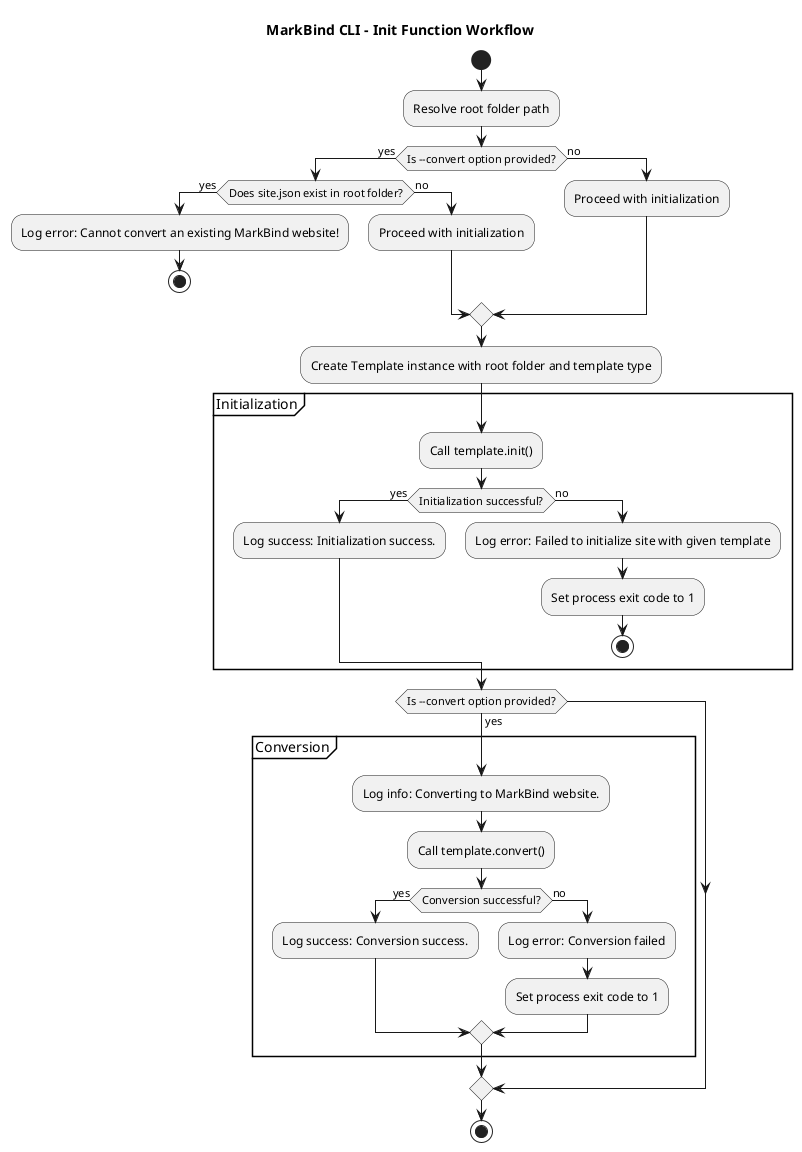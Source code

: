 @startuml
title MarkBind CLI - Init Function Workflow

start

:Resolve root folder path;
if (Is --convert option provided?) then (yes)
  if (Does site.json exist in root folder?) then (yes)
    :Log error: Cannot convert an existing MarkBind website!;
    stop
  else (no)
    :Proceed with initialization;
  endif
else (no)
  :Proceed with initialization;
endif

:Create Template instance with root folder and template type;

partition "Initialization" {
  :Call template.init();
  if (Initialization successful?) then (yes)
    :Log success: Initialization success.;
  else (no)
    :Log error: Failed to initialize site with given template;
    :Set process exit code to 1;
    stop
  endif
}

if (Is --convert option provided?) then (yes)
  partition "Conversion" {
    :Log info: Converting to MarkBind website.;
    :Call template.convert();
    if (Conversion successful?) then (yes)
      :Log success: Conversion success.;
    else (no)
      :Log error: Conversion failed;
      :Set process exit code to 1;
    endif
  }
endif

stop
@enduml